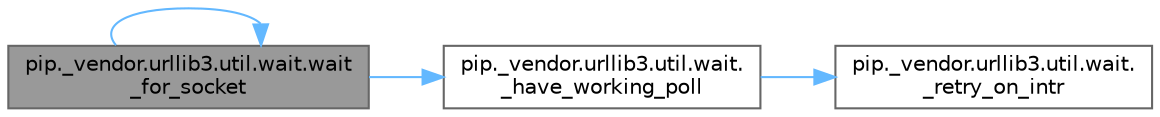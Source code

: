 digraph "pip._vendor.urllib3.util.wait.wait_for_socket"
{
 // LATEX_PDF_SIZE
  bgcolor="transparent";
  edge [fontname=Helvetica,fontsize=10,labelfontname=Helvetica,labelfontsize=10];
  node [fontname=Helvetica,fontsize=10,shape=box,height=0.2,width=0.4];
  rankdir="LR";
  Node1 [id="Node000001",label="pip._vendor.urllib3.util.wait.wait\l_for_socket",height=0.2,width=0.4,color="gray40", fillcolor="grey60", style="filled", fontcolor="black",tooltip=" "];
  Node1 -> Node2 [id="edge1_Node000001_Node000002",color="steelblue1",style="solid",tooltip=" "];
  Node2 [id="Node000002",label="pip._vendor.urllib3.util.wait.\l_have_working_poll",height=0.2,width=0.4,color="grey40", fillcolor="white", style="filled",URL="$namespacepip_1_1__vendor_1_1urllib3_1_1util_1_1wait.html#a75d7b5e51b4c5d10254048b08b6e3d3e",tooltip=" "];
  Node2 -> Node3 [id="edge2_Node000002_Node000003",color="steelblue1",style="solid",tooltip=" "];
  Node3 [id="Node000003",label="pip._vendor.urllib3.util.wait.\l_retry_on_intr",height=0.2,width=0.4,color="grey40", fillcolor="white", style="filled",URL="$namespacepip_1_1__vendor_1_1urllib3_1_1util_1_1wait.html#a928658ca2317a61de5d5334a4b7b0af2",tooltip=" "];
  Node1 -> Node1 [id="edge3_Node000001_Node000001",color="steelblue1",style="solid",tooltip=" "];
}
